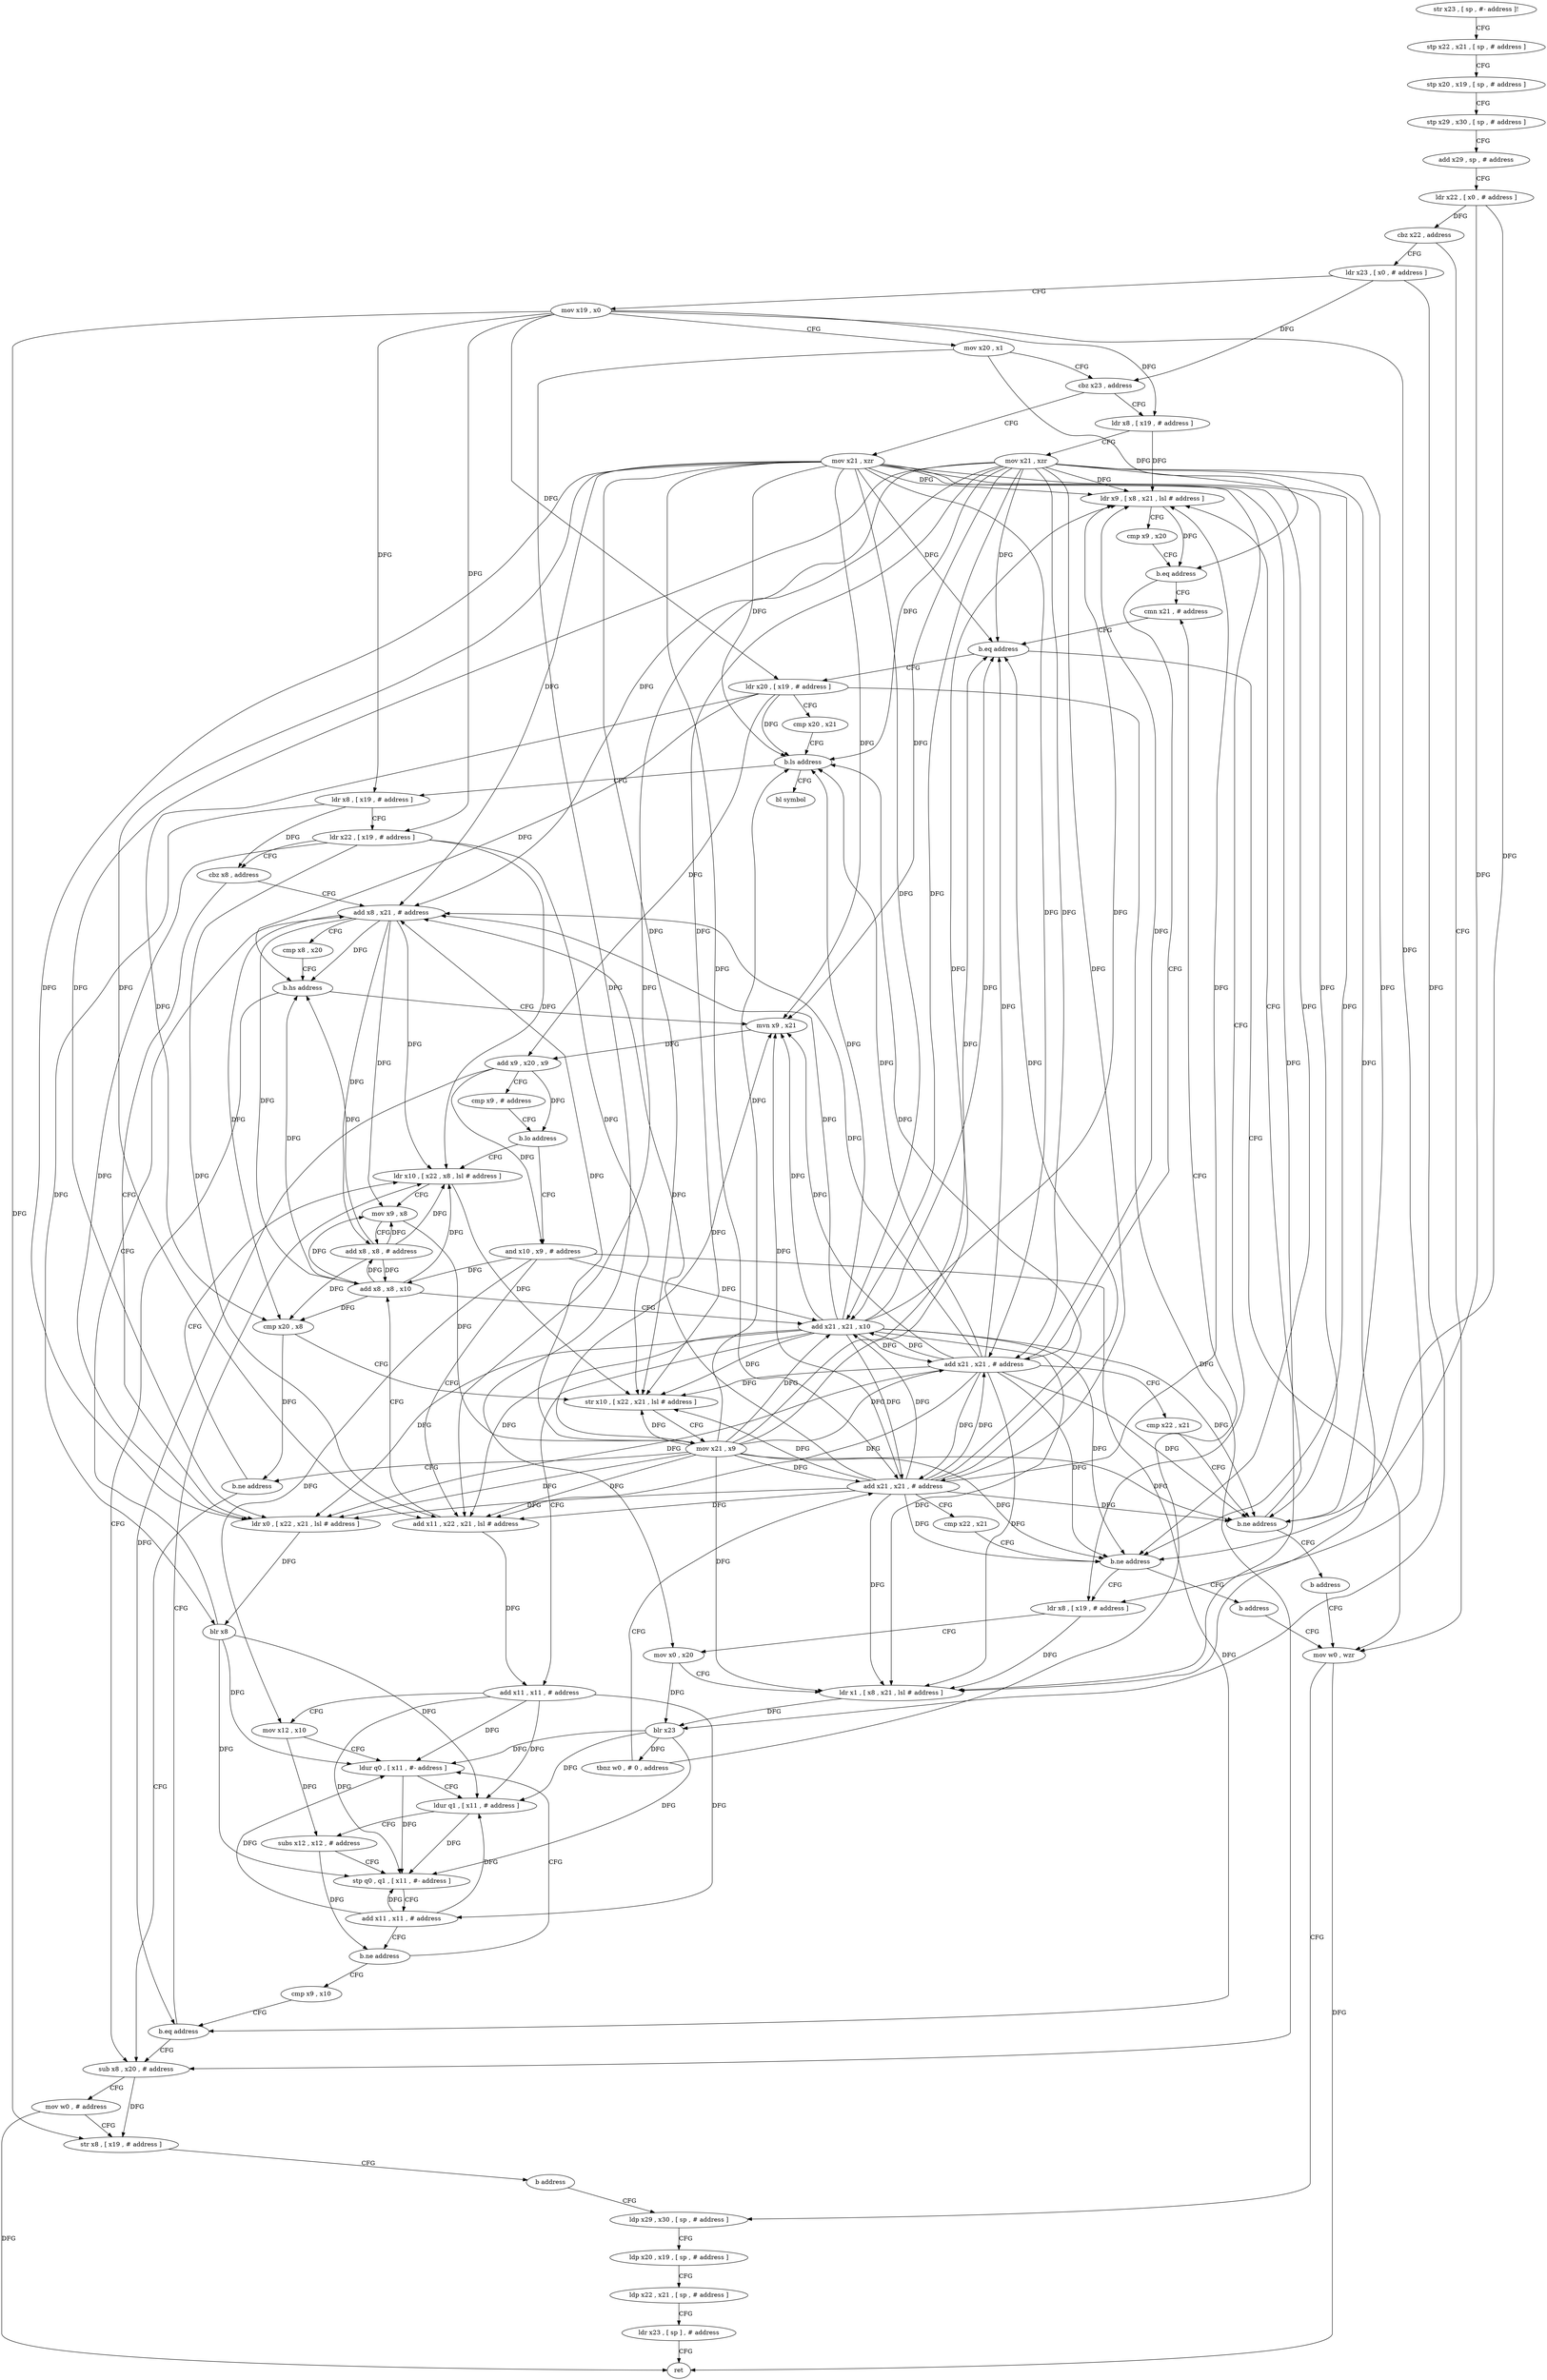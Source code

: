 digraph "func" {
"146728" [label = "str x23 , [ sp , #- address ]!" ]
"146732" [label = "stp x22 , x21 , [ sp , # address ]" ]
"146736" [label = "stp x20 , x19 , [ sp , # address ]" ]
"146740" [label = "stp x29 , x30 , [ sp , # address ]" ]
"146744" [label = "add x29 , sp , # address" ]
"146748" [label = "ldr x22 , [ x0 , # address ]" ]
"146752" [label = "cbz x22 , address" ]
"147016" [label = "mov w0 , wzr" ]
"146756" [label = "ldr x23 , [ x0 , # address ]" ]
"147020" [label = "ldp x29 , x30 , [ sp , # address ]" ]
"146760" [label = "mov x19 , x0" ]
"146764" [label = "mov x20 , x1" ]
"146768" [label = "cbz x23 , address" ]
"146812" [label = "ldr x8 , [ x19 , # address ]" ]
"146772" [label = "mov x21 , xzr" ]
"146816" [label = "mov x21 , xzr" ]
"146820" [label = "ldr x9 , [ x8 , x21 , lsl # address ]" ]
"146776" [label = "ldr x8 , [ x19 , # address ]" ]
"146848" [label = "cmn x21 , # address" ]
"146852" [label = "b.eq address" ]
"146856" [label = "ldr x20 , [ x19 , # address ]" ]
"146832" [label = "add x21 , x21 , # address" ]
"146836" [label = "cmp x22 , x21" ]
"146840" [label = "b.ne address" ]
"146844" [label = "b address" ]
"146796" [label = "add x21 , x21 , # address" ]
"146800" [label = "cmp x22 , x21" ]
"146804" [label = "b.ne address" ]
"146808" [label = "b address" ]
"146860" [label = "cmp x20 , x21" ]
"146864" [label = "b.ls address" ]
"147040" [label = "bl symbol" ]
"146868" [label = "ldr x8 , [ x19 , # address ]" ]
"146824" [label = "cmp x9 , x20" ]
"146828" [label = "b.eq address" ]
"146780" [label = "mov x0 , x20" ]
"146784" [label = "ldr x1 , [ x8 , x21 , lsl # address ]" ]
"146788" [label = "blr x23" ]
"146792" [label = "tbnz w0 , # 0 , address" ]
"146872" [label = "ldr x22 , [ x19 , # address ]" ]
"146876" [label = "cbz x8 , address" ]
"146888" [label = "add x8 , x21 , # address" ]
"146880" [label = "ldr x0 , [ x22 , x21 , lsl # address ]" ]
"146892" [label = "cmp x8 , x20" ]
"146896" [label = "b.hs address" ]
"147000" [label = "sub x8 , x20 , # address" ]
"146900" [label = "mvn x9 , x21" ]
"146884" [label = "blr x8" ]
"147004" [label = "mov w0 , # address" ]
"147008" [label = "str x8 , [ x19 , # address ]" ]
"147012" [label = "b address" ]
"146904" [label = "add x9 , x20 , x9" ]
"146908" [label = "cmp x9 , # address" ]
"146912" [label = "b.lo address" ]
"146972" [label = "ldr x10 , [ x22 , x8 , lsl # address ]" ]
"146916" [label = "and x10 , x9 , # address" ]
"147024" [label = "ldp x20 , x19 , [ sp , # address ]" ]
"147028" [label = "ldp x22 , x21 , [ sp , # address ]" ]
"147032" [label = "ldr x23 , [ sp ] , # address" ]
"147036" [label = "ret" ]
"146976" [label = "mov x9 , x8" ]
"146980" [label = "add x8 , x8 , # address" ]
"146984" [label = "cmp x20 , x8" ]
"146988" [label = "str x10 , [ x22 , x21 , lsl # address ]" ]
"146992" [label = "mov x21 , x9" ]
"146996" [label = "b.ne address" ]
"146920" [label = "add x11 , x22 , x21 , lsl # address" ]
"146924" [label = "add x8 , x8 , x10" ]
"146928" [label = "add x21 , x21 , x10" ]
"146932" [label = "add x11 , x11 , # address" ]
"146936" [label = "mov x12 , x10" ]
"146940" [label = "ldur q0 , [ x11 , #- address ]" ]
"146944" [label = "ldur q1 , [ x11 , # address ]" ]
"146948" [label = "subs x12 , x12 , # address" ]
"146952" [label = "stp q0 , q1 , [ x11 , #- address ]" ]
"146956" [label = "add x11 , x11 , # address" ]
"146960" [label = "b.ne address" ]
"146964" [label = "cmp x9 , x10" ]
"146968" [label = "b.eq address" ]
"146728" -> "146732" [ label = "CFG" ]
"146732" -> "146736" [ label = "CFG" ]
"146736" -> "146740" [ label = "CFG" ]
"146740" -> "146744" [ label = "CFG" ]
"146744" -> "146748" [ label = "CFG" ]
"146748" -> "146752" [ label = "DFG" ]
"146748" -> "146840" [ label = "DFG" ]
"146748" -> "146804" [ label = "DFG" ]
"146752" -> "147016" [ label = "CFG" ]
"146752" -> "146756" [ label = "CFG" ]
"147016" -> "147020" [ label = "CFG" ]
"147016" -> "147036" [ label = "DFG" ]
"146756" -> "146760" [ label = "CFG" ]
"146756" -> "146768" [ label = "DFG" ]
"146756" -> "146788" [ label = "DFG" ]
"147020" -> "147024" [ label = "CFG" ]
"146760" -> "146764" [ label = "CFG" ]
"146760" -> "146812" [ label = "DFG" ]
"146760" -> "146776" [ label = "DFG" ]
"146760" -> "146856" [ label = "DFG" ]
"146760" -> "146868" [ label = "DFG" ]
"146760" -> "146872" [ label = "DFG" ]
"146760" -> "147008" [ label = "DFG" ]
"146764" -> "146768" [ label = "CFG" ]
"146764" -> "146828" [ label = "DFG" ]
"146764" -> "146780" [ label = "DFG" ]
"146768" -> "146812" [ label = "CFG" ]
"146768" -> "146772" [ label = "CFG" ]
"146812" -> "146816" [ label = "CFG" ]
"146812" -> "146820" [ label = "DFG" ]
"146772" -> "146776" [ label = "CFG" ]
"146772" -> "146820" [ label = "DFG" ]
"146772" -> "146784" [ label = "DFG" ]
"146772" -> "146852" [ label = "DFG" ]
"146772" -> "146832" [ label = "DFG" ]
"146772" -> "146840" [ label = "DFG" ]
"146772" -> "146796" [ label = "DFG" ]
"146772" -> "146804" [ label = "DFG" ]
"146772" -> "146864" [ label = "DFG" ]
"146772" -> "146888" [ label = "DFG" ]
"146772" -> "146880" [ label = "DFG" ]
"146772" -> "146900" [ label = "DFG" ]
"146772" -> "146988" [ label = "DFG" ]
"146772" -> "146920" [ label = "DFG" ]
"146772" -> "146928" [ label = "DFG" ]
"146816" -> "146820" [ label = "DFG" ]
"146816" -> "146784" [ label = "DFG" ]
"146816" -> "146852" [ label = "DFG" ]
"146816" -> "146832" [ label = "DFG" ]
"146816" -> "146840" [ label = "DFG" ]
"146816" -> "146796" [ label = "DFG" ]
"146816" -> "146804" [ label = "DFG" ]
"146816" -> "146864" [ label = "DFG" ]
"146816" -> "146888" [ label = "DFG" ]
"146816" -> "146880" [ label = "DFG" ]
"146816" -> "146900" [ label = "DFG" ]
"146816" -> "146988" [ label = "DFG" ]
"146816" -> "146920" [ label = "DFG" ]
"146816" -> "146928" [ label = "DFG" ]
"146820" -> "146824" [ label = "CFG" ]
"146820" -> "146828" [ label = "DFG" ]
"146776" -> "146780" [ label = "CFG" ]
"146776" -> "146784" [ label = "DFG" ]
"146848" -> "146852" [ label = "CFG" ]
"146852" -> "147016" [ label = "CFG" ]
"146852" -> "146856" [ label = "CFG" ]
"146856" -> "146860" [ label = "CFG" ]
"146856" -> "146864" [ label = "DFG" ]
"146856" -> "146896" [ label = "DFG" ]
"146856" -> "147000" [ label = "DFG" ]
"146856" -> "146904" [ label = "DFG" ]
"146856" -> "146984" [ label = "DFG" ]
"146832" -> "146836" [ label = "CFG" ]
"146832" -> "146820" [ label = "DFG" ]
"146832" -> "146784" [ label = "DFG" ]
"146832" -> "146852" [ label = "DFG" ]
"146832" -> "146840" [ label = "DFG" ]
"146832" -> "146796" [ label = "DFG" ]
"146832" -> "146804" [ label = "DFG" ]
"146832" -> "146864" [ label = "DFG" ]
"146832" -> "146888" [ label = "DFG" ]
"146832" -> "146880" [ label = "DFG" ]
"146832" -> "146900" [ label = "DFG" ]
"146832" -> "146988" [ label = "DFG" ]
"146832" -> "146920" [ label = "DFG" ]
"146832" -> "146928" [ label = "DFG" ]
"146836" -> "146840" [ label = "CFG" ]
"146840" -> "146820" [ label = "CFG" ]
"146840" -> "146844" [ label = "CFG" ]
"146844" -> "147016" [ label = "CFG" ]
"146796" -> "146800" [ label = "CFG" ]
"146796" -> "146820" [ label = "DFG" ]
"146796" -> "146784" [ label = "DFG" ]
"146796" -> "146852" [ label = "DFG" ]
"146796" -> "146832" [ label = "DFG" ]
"146796" -> "146840" [ label = "DFG" ]
"146796" -> "146804" [ label = "DFG" ]
"146796" -> "146864" [ label = "DFG" ]
"146796" -> "146888" [ label = "DFG" ]
"146796" -> "146880" [ label = "DFG" ]
"146796" -> "146900" [ label = "DFG" ]
"146796" -> "146988" [ label = "DFG" ]
"146796" -> "146920" [ label = "DFG" ]
"146796" -> "146928" [ label = "DFG" ]
"146800" -> "146804" [ label = "CFG" ]
"146804" -> "146776" [ label = "CFG" ]
"146804" -> "146808" [ label = "CFG" ]
"146808" -> "147016" [ label = "CFG" ]
"146860" -> "146864" [ label = "CFG" ]
"146864" -> "147040" [ label = "CFG" ]
"146864" -> "146868" [ label = "CFG" ]
"146868" -> "146872" [ label = "CFG" ]
"146868" -> "146876" [ label = "DFG" ]
"146868" -> "146884" [ label = "DFG" ]
"146824" -> "146828" [ label = "CFG" ]
"146828" -> "146848" [ label = "CFG" ]
"146828" -> "146832" [ label = "CFG" ]
"146780" -> "146784" [ label = "CFG" ]
"146780" -> "146788" [ label = "DFG" ]
"146784" -> "146788" [ label = "DFG" ]
"146788" -> "146792" [ label = "DFG" ]
"146788" -> "146940" [ label = "DFG" ]
"146788" -> "146952" [ label = "DFG" ]
"146788" -> "146944" [ label = "DFG" ]
"146792" -> "146848" [ label = "CFG" ]
"146792" -> "146796" [ label = "CFG" ]
"146872" -> "146876" [ label = "CFG" ]
"146872" -> "146880" [ label = "DFG" ]
"146872" -> "146972" [ label = "DFG" ]
"146872" -> "146988" [ label = "DFG" ]
"146872" -> "146920" [ label = "DFG" ]
"146876" -> "146888" [ label = "CFG" ]
"146876" -> "146880" [ label = "CFG" ]
"146888" -> "146892" [ label = "CFG" ]
"146888" -> "146896" [ label = "DFG" ]
"146888" -> "146972" [ label = "DFG" ]
"146888" -> "146976" [ label = "DFG" ]
"146888" -> "146980" [ label = "DFG" ]
"146888" -> "146984" [ label = "DFG" ]
"146888" -> "146924" [ label = "DFG" ]
"146880" -> "146884" [ label = "DFG" ]
"146892" -> "146896" [ label = "CFG" ]
"146896" -> "147000" [ label = "CFG" ]
"146896" -> "146900" [ label = "CFG" ]
"147000" -> "147004" [ label = "CFG" ]
"147000" -> "147008" [ label = "DFG" ]
"146900" -> "146904" [ label = "DFG" ]
"146884" -> "146888" [ label = "CFG" ]
"146884" -> "146940" [ label = "DFG" ]
"146884" -> "146952" [ label = "DFG" ]
"146884" -> "146944" [ label = "DFG" ]
"147004" -> "147008" [ label = "CFG" ]
"147004" -> "147036" [ label = "DFG" ]
"147008" -> "147012" [ label = "CFG" ]
"147012" -> "147020" [ label = "CFG" ]
"146904" -> "146908" [ label = "CFG" ]
"146904" -> "146912" [ label = "DFG" ]
"146904" -> "146916" [ label = "DFG" ]
"146904" -> "146968" [ label = "DFG" ]
"146908" -> "146912" [ label = "CFG" ]
"146912" -> "146972" [ label = "CFG" ]
"146912" -> "146916" [ label = "CFG" ]
"146972" -> "146976" [ label = "CFG" ]
"146972" -> "146988" [ label = "DFG" ]
"146916" -> "146920" [ label = "CFG" ]
"146916" -> "146924" [ label = "DFG" ]
"146916" -> "146928" [ label = "DFG" ]
"146916" -> "146936" [ label = "DFG" ]
"146916" -> "146968" [ label = "DFG" ]
"147024" -> "147028" [ label = "CFG" ]
"147028" -> "147032" [ label = "CFG" ]
"147032" -> "147036" [ label = "CFG" ]
"146976" -> "146980" [ label = "CFG" ]
"146976" -> "146992" [ label = "DFG" ]
"146980" -> "146984" [ label = "DFG" ]
"146980" -> "146972" [ label = "DFG" ]
"146980" -> "146976" [ label = "DFG" ]
"146980" -> "146896" [ label = "DFG" ]
"146980" -> "146924" [ label = "DFG" ]
"146984" -> "146988" [ label = "CFG" ]
"146984" -> "146996" [ label = "DFG" ]
"146988" -> "146992" [ label = "CFG" ]
"146992" -> "146996" [ label = "CFG" ]
"146992" -> "146820" [ label = "DFG" ]
"146992" -> "146784" [ label = "DFG" ]
"146992" -> "146852" [ label = "DFG" ]
"146992" -> "146832" [ label = "DFG" ]
"146992" -> "146840" [ label = "DFG" ]
"146992" -> "146796" [ label = "DFG" ]
"146992" -> "146804" [ label = "DFG" ]
"146992" -> "146864" [ label = "DFG" ]
"146992" -> "146888" [ label = "DFG" ]
"146992" -> "146880" [ label = "DFG" ]
"146992" -> "146900" [ label = "DFG" ]
"146992" -> "146988" [ label = "DFG" ]
"146992" -> "146920" [ label = "DFG" ]
"146992" -> "146928" [ label = "DFG" ]
"146996" -> "146972" [ label = "CFG" ]
"146996" -> "147000" [ label = "CFG" ]
"146920" -> "146924" [ label = "CFG" ]
"146920" -> "146932" [ label = "DFG" ]
"146924" -> "146928" [ label = "CFG" ]
"146924" -> "146972" [ label = "DFG" ]
"146924" -> "146976" [ label = "DFG" ]
"146924" -> "146980" [ label = "DFG" ]
"146924" -> "146984" [ label = "DFG" ]
"146924" -> "146896" [ label = "DFG" ]
"146928" -> "146932" [ label = "CFG" ]
"146928" -> "146820" [ label = "DFG" ]
"146928" -> "146784" [ label = "DFG" ]
"146928" -> "146852" [ label = "DFG" ]
"146928" -> "146832" [ label = "DFG" ]
"146928" -> "146840" [ label = "DFG" ]
"146928" -> "146796" [ label = "DFG" ]
"146928" -> "146804" [ label = "DFG" ]
"146928" -> "146864" [ label = "DFG" ]
"146928" -> "146888" [ label = "DFG" ]
"146928" -> "146880" [ label = "DFG" ]
"146928" -> "146900" [ label = "DFG" ]
"146928" -> "146920" [ label = "DFG" ]
"146928" -> "146988" [ label = "DFG" ]
"146932" -> "146936" [ label = "CFG" ]
"146932" -> "146940" [ label = "DFG" ]
"146932" -> "146944" [ label = "DFG" ]
"146932" -> "146952" [ label = "DFG" ]
"146932" -> "146956" [ label = "DFG" ]
"146936" -> "146940" [ label = "CFG" ]
"146936" -> "146948" [ label = "DFG" ]
"146940" -> "146944" [ label = "CFG" ]
"146940" -> "146952" [ label = "DFG" ]
"146944" -> "146948" [ label = "CFG" ]
"146944" -> "146952" [ label = "DFG" ]
"146948" -> "146952" [ label = "CFG" ]
"146948" -> "146960" [ label = "DFG" ]
"146952" -> "146956" [ label = "CFG" ]
"146956" -> "146960" [ label = "CFG" ]
"146956" -> "146940" [ label = "DFG" ]
"146956" -> "146944" [ label = "DFG" ]
"146956" -> "146952" [ label = "DFG" ]
"146960" -> "146940" [ label = "CFG" ]
"146960" -> "146964" [ label = "CFG" ]
"146964" -> "146968" [ label = "CFG" ]
"146968" -> "147000" [ label = "CFG" ]
"146968" -> "146972" [ label = "CFG" ]
}

